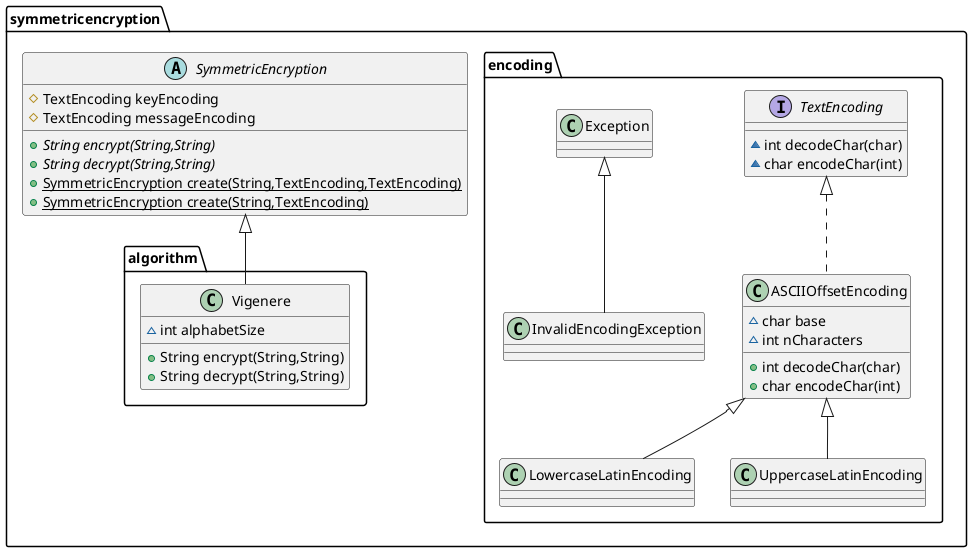 @startuml
abstract class symmetricencryption.SymmetricEncryption {
# TextEncoding keyEncoding
# TextEncoding messageEncoding
+ {abstract}String encrypt(String,String)
+ {abstract}String decrypt(String,String)
+ {static} SymmetricEncryption create(String,TextEncoding,TextEncoding)
+ {static} SymmetricEncryption create(String,TextEncoding)
}
class symmetricencryption.algorithm.Vigenere {
~ int alphabetSize
+ String encrypt(String,String)
+ String decrypt(String,String)
}
class symmetricencryption.encoding.ASCIIOffsetEncoding {
~ char base
~ int nCharacters
+ int decodeChar(char)
+ char encodeChar(int)
}
interface symmetricencryption.encoding.TextEncoding {
~ int decodeChar(char)
~ char encodeChar(int)
}
class symmetricencryption.encoding.LowercaseLatinEncoding {
}
class symmetricencryption.encoding.UppercaseLatinEncoding {
}
class symmetricencryption.encoding.InvalidEncodingException {
}


symmetricencryption.SymmetricEncryption <|-- symmetricencryption.algorithm.Vigenere
symmetricencryption.encoding.TextEncoding <|.. symmetricencryption.encoding.ASCIIOffsetEncoding
symmetricencryption.encoding.ASCIIOffsetEncoding <|-- symmetricencryption.encoding.LowercaseLatinEncoding
symmetricencryption.encoding.ASCIIOffsetEncoding <|-- symmetricencryption.encoding.UppercaseLatinEncoding
symmetricencryption.encoding.Exception <|-- symmetricencryption.encoding.InvalidEncodingException
@enduml